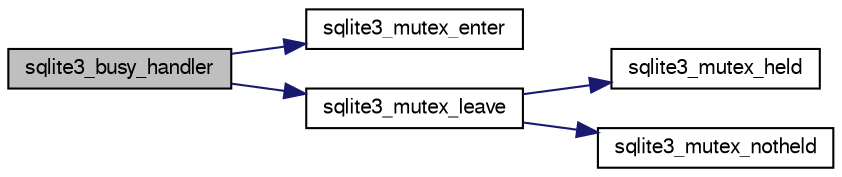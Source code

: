 digraph "sqlite3_busy_handler"
{
  edge [fontname="FreeSans",fontsize="10",labelfontname="FreeSans",labelfontsize="10"];
  node [fontname="FreeSans",fontsize="10",shape=record];
  rankdir="LR";
  Node313709 [label="sqlite3_busy_handler",height=0.2,width=0.4,color="black", fillcolor="grey75", style="filled", fontcolor="black"];
  Node313709 -> Node313710 [color="midnightblue",fontsize="10",style="solid",fontname="FreeSans"];
  Node313710 [label="sqlite3_mutex_enter",height=0.2,width=0.4,color="black", fillcolor="white", style="filled",URL="$sqlite3_8c.html#a1c12cde690bd89f104de5cbad12a6bf5"];
  Node313709 -> Node313711 [color="midnightblue",fontsize="10",style="solid",fontname="FreeSans"];
  Node313711 [label="sqlite3_mutex_leave",height=0.2,width=0.4,color="black", fillcolor="white", style="filled",URL="$sqlite3_8c.html#a5838d235601dbd3c1fa993555c6bcc93"];
  Node313711 -> Node313712 [color="midnightblue",fontsize="10",style="solid",fontname="FreeSans"];
  Node313712 [label="sqlite3_mutex_held",height=0.2,width=0.4,color="black", fillcolor="white", style="filled",URL="$sqlite3_8c.html#acf77da68932b6bc163c5e68547ecc3e7"];
  Node313711 -> Node313713 [color="midnightblue",fontsize="10",style="solid",fontname="FreeSans"];
  Node313713 [label="sqlite3_mutex_notheld",height=0.2,width=0.4,color="black", fillcolor="white", style="filled",URL="$sqlite3_8c.html#a83967c837c1c000d3b5adcfaa688f5dc"];
}
